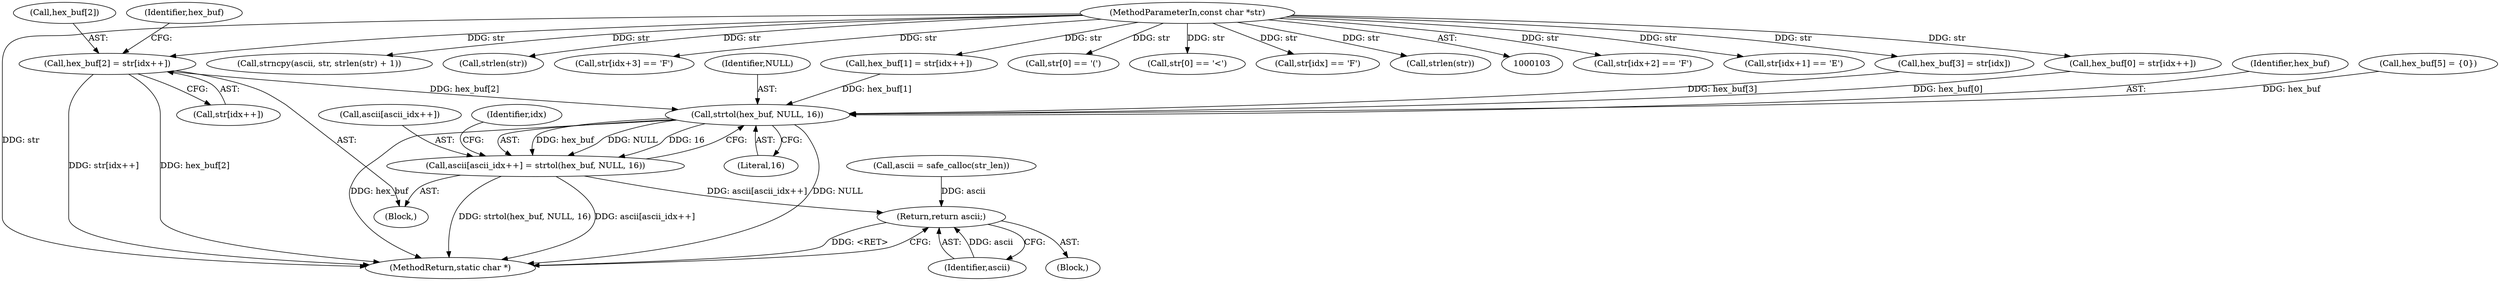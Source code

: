 digraph "0_pdfresurrect_0c4120fffa3dffe97b95c486a120eded82afe8a6_1@pointer" {
"1000233" [label="(Call,hex_buf[2] = str[idx++])"];
"1000104" [label="(MethodParameterIn,const char *str)"];
"1000253" [label="(Call,strtol(hex_buf, NULL, 16))"];
"1000248" [label="(Call,ascii[ascii_idx++] = strtol(hex_buf, NULL, 16))"];
"1000257" [label="(Return,return ascii;)"];
"1000182" [label="(Call,str[idx+2] == 'F')"];
"1000174" [label="(Call,str[idx+1] == 'E')"];
"1000256" [label="(Literal,16)"];
"1000259" [label="(MethodReturn,static char *)"];
"1000216" [label="(Block,)"];
"1000234" [label="(Call,hex_buf[2])"];
"1000138" [label="(Call,strncpy(ascii, str, strlen(str) + 1))"];
"1000254" [label="(Identifier,hex_buf)"];
"1000249" [label="(Call,ascii[ascii_idx++])"];
"1000243" [label="(Identifier,hex_buf)"];
"1000237" [label="(Call,str[idx++])"];
"1000142" [label="(Call,strlen(str))"];
"1000253" [label="(Call,strtol(hex_buf, NULL, 16))"];
"1000225" [label="(Call,hex_buf[1] = str[idx++])"];
"1000233" [label="(Call,hex_buf[2] = str[idx++])"];
"1000189" [label="(Call,str[idx+3] == 'F')"];
"1000104" [label="(MethodParameterIn,const char *str)"];
"1000241" [label="(Call,hex_buf[3] = str[idx])"];
"1000248" [label="(Call,ascii[ascii_idx++] = strtol(hex_buf, NULL, 16))"];
"1000106" [label="(Block,)"];
"1000113" [label="(Call,hex_buf[5] = {0})"];
"1000217" [label="(Call,hex_buf[0] = str[idx++])"];
"1000257" [label="(Return,return ascii;)"];
"1000255" [label="(Identifier,NULL)"];
"1000215" [label="(Identifier,idx)"];
"1000125" [label="(Call,str[0] == '(')"];
"1000149" [label="(Call,str[0] == '<')"];
"1000168" [label="(Call,str[idx] == 'F')"];
"1000135" [label="(Call,strlen(str))"];
"1000206" [label="(Call,ascii = safe_calloc(str_len))"];
"1000258" [label="(Identifier,ascii)"];
"1000233" -> "1000216"  [label="AST: "];
"1000233" -> "1000237"  [label="CFG: "];
"1000234" -> "1000233"  [label="AST: "];
"1000237" -> "1000233"  [label="AST: "];
"1000243" -> "1000233"  [label="CFG: "];
"1000233" -> "1000259"  [label="DDG: str[idx++]"];
"1000233" -> "1000259"  [label="DDG: hex_buf[2]"];
"1000104" -> "1000233"  [label="DDG: str"];
"1000233" -> "1000253"  [label="DDG: hex_buf[2]"];
"1000104" -> "1000103"  [label="AST: "];
"1000104" -> "1000259"  [label="DDG: str"];
"1000104" -> "1000125"  [label="DDG: str"];
"1000104" -> "1000135"  [label="DDG: str"];
"1000104" -> "1000138"  [label="DDG: str"];
"1000104" -> "1000142"  [label="DDG: str"];
"1000104" -> "1000149"  [label="DDG: str"];
"1000104" -> "1000168"  [label="DDG: str"];
"1000104" -> "1000174"  [label="DDG: str"];
"1000104" -> "1000182"  [label="DDG: str"];
"1000104" -> "1000189"  [label="DDG: str"];
"1000104" -> "1000217"  [label="DDG: str"];
"1000104" -> "1000225"  [label="DDG: str"];
"1000104" -> "1000241"  [label="DDG: str"];
"1000253" -> "1000248"  [label="AST: "];
"1000253" -> "1000256"  [label="CFG: "];
"1000254" -> "1000253"  [label="AST: "];
"1000255" -> "1000253"  [label="AST: "];
"1000256" -> "1000253"  [label="AST: "];
"1000248" -> "1000253"  [label="CFG: "];
"1000253" -> "1000259"  [label="DDG: NULL"];
"1000253" -> "1000259"  [label="DDG: hex_buf"];
"1000253" -> "1000248"  [label="DDG: hex_buf"];
"1000253" -> "1000248"  [label="DDG: NULL"];
"1000253" -> "1000248"  [label="DDG: 16"];
"1000225" -> "1000253"  [label="DDG: hex_buf[1]"];
"1000217" -> "1000253"  [label="DDG: hex_buf[0]"];
"1000113" -> "1000253"  [label="DDG: hex_buf"];
"1000241" -> "1000253"  [label="DDG: hex_buf[3]"];
"1000248" -> "1000216"  [label="AST: "];
"1000249" -> "1000248"  [label="AST: "];
"1000215" -> "1000248"  [label="CFG: "];
"1000248" -> "1000259"  [label="DDG: strtol(hex_buf, NULL, 16)"];
"1000248" -> "1000259"  [label="DDG: ascii[ascii_idx++]"];
"1000248" -> "1000257"  [label="DDG: ascii[ascii_idx++]"];
"1000257" -> "1000106"  [label="AST: "];
"1000257" -> "1000258"  [label="CFG: "];
"1000258" -> "1000257"  [label="AST: "];
"1000259" -> "1000257"  [label="CFG: "];
"1000257" -> "1000259"  [label="DDG: <RET>"];
"1000258" -> "1000257"  [label="DDG: ascii"];
"1000206" -> "1000257"  [label="DDG: ascii"];
}
